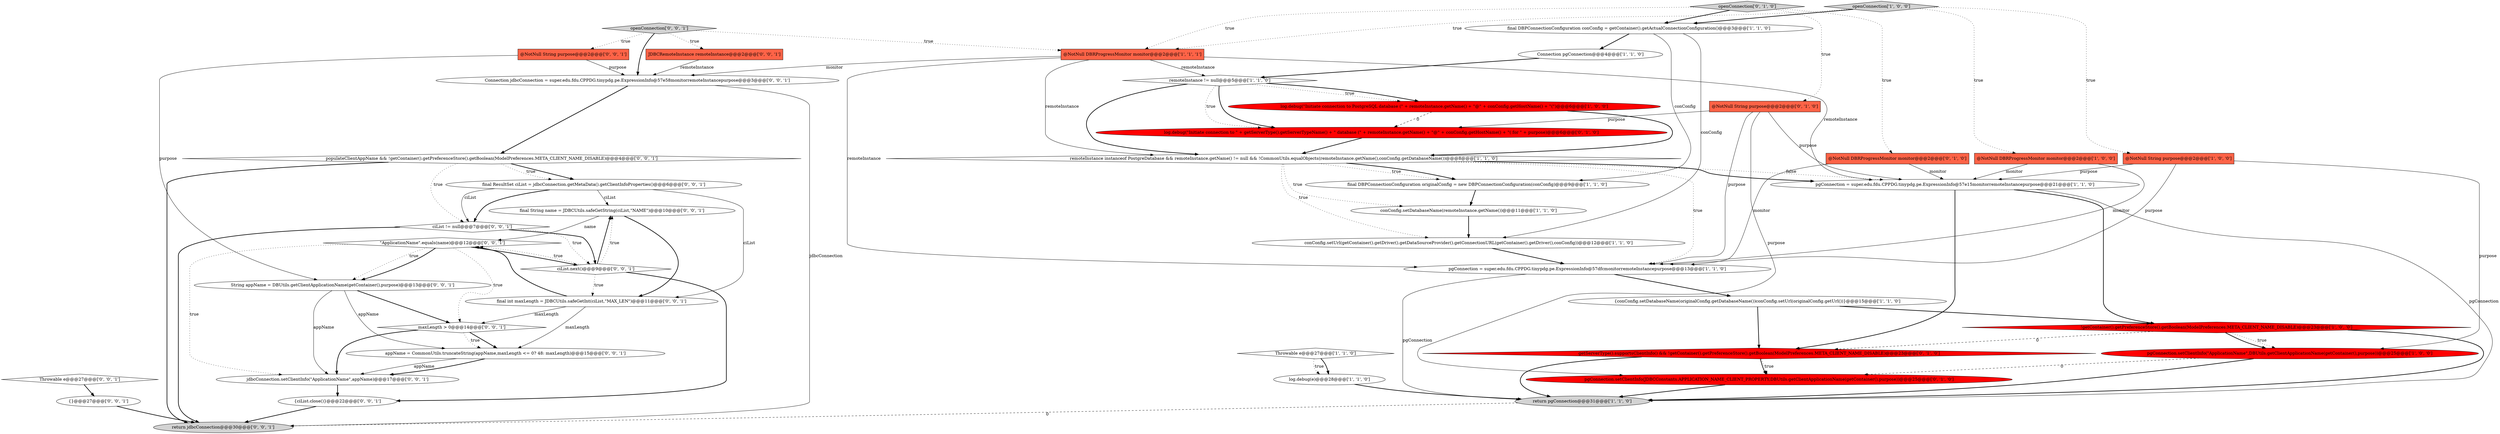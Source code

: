 digraph {
28 [style = filled, label = "Connection jdbcConnection = super.edu.fdu.CPPDG.tinypdg.pe.ExpressionInfo@57e58monitorremoteInstancepurpose@@@3@@@['0', '0', '1']", fillcolor = white, shape = ellipse image = "AAA0AAABBB3BBB"];
41 [style = filled, label = "final ResultSet ciList = jdbcConnection.getMetaData().getClientInfoProperties()@@@6@@@['0', '0', '1']", fillcolor = white, shape = ellipse image = "AAA0AAABBB3BBB"];
13 [style = filled, label = "@NotNull String purpose@@@2@@@['1', '0', '0']", fillcolor = tomato, shape = box image = "AAA0AAABBB1BBB"];
16 [style = filled, label = "Throwable e@@@27@@@['1', '1', '0']", fillcolor = white, shape = diamond image = "AAA0AAABBB1BBB"];
25 [style = filled, label = "@NotNull String purpose@@@2@@@['0', '1', '0']", fillcolor = tomato, shape = box image = "AAA0AAABBB2BBB"];
14 [style = filled, label = "pgConnection = super.edu.fdu.CPPDG.tinypdg.pe.ExpressionInfo@57dfcmonitorremoteInstancepurpose@@@13@@@['1', '1', '0']", fillcolor = white, shape = ellipse image = "AAA0AAABBB1BBB"];
40 [style = filled, label = "maxLength > 0@@@14@@@['0', '0', '1']", fillcolor = white, shape = diamond image = "AAA0AAABBB3BBB"];
43 [style = filled, label = "{}@@@27@@@['0', '0', '1']", fillcolor = white, shape = ellipse image = "AAA0AAABBB3BBB"];
12 [style = filled, label = "!getContainer().getPreferenceStore().getBoolean(ModelPreferences.META_CLIENT_NAME_DISABLE)@@@23@@@['1', '0', '0']", fillcolor = red, shape = diamond image = "AAA1AAABBB1BBB"];
29 [style = filled, label = "return jdbcConnection@@@30@@@['0', '0', '1']", fillcolor = lightgray, shape = ellipse image = "AAA0AAABBB3BBB"];
26 [style = filled, label = "openConnection['0', '0', '1']", fillcolor = lightgray, shape = diamond image = "AAA0AAABBB3BBB"];
23 [style = filled, label = "pgConnection.setClientInfo(JDBCConstants.APPLICATION_NAME_CLIENT_PROPERTY,DBUtils.getClientApplicationName(getContainer(),purpose))@@@25@@@['0', '1', '0']", fillcolor = red, shape = ellipse image = "AAA1AAABBB2BBB"];
27 [style = filled, label = "final String name = JDBCUtils.safeGetString(ciList,\"NAME\")@@@10@@@['0', '0', '1']", fillcolor = white, shape = ellipse image = "AAA0AAABBB3BBB"];
33 [style = filled, label = "ciList != null@@@7@@@['0', '0', '1']", fillcolor = white, shape = diamond image = "AAA0AAABBB3BBB"];
39 [style = filled, label = "String appName = DBUtils.getClientApplicationName(getContainer(),purpose)@@@13@@@['0', '0', '1']", fillcolor = white, shape = ellipse image = "AAA0AAABBB3BBB"];
22 [style = filled, label = "@NotNull DBRProgressMonitor monitor@@@2@@@['0', '1', '0']", fillcolor = tomato, shape = box image = "AAA0AAABBB2BBB"];
36 [style = filled, label = "\"ApplicationName\".equals(name)@@@12@@@['0', '0', '1']", fillcolor = white, shape = diamond image = "AAA0AAABBB3BBB"];
44 [style = filled, label = "jdbcConnection.setClientInfo(\"ApplicationName\",appName)@@@17@@@['0', '0', '1']", fillcolor = white, shape = ellipse image = "AAA0AAABBB3BBB"];
21 [style = filled, label = "getServerType().supportsClientInfo() && !getContainer().getPreferenceStore().getBoolean(ModelPreferences.META_CLIENT_NAME_DISABLE)@@@23@@@['0', '1', '0']", fillcolor = red, shape = diamond image = "AAA1AAABBB2BBB"];
1 [style = filled, label = "@NotNull DBRProgressMonitor monitor@@@2@@@['1', '0', '0']", fillcolor = tomato, shape = box image = "AAA0AAABBB1BBB"];
32 [style = filled, label = "JDBCRemoteInstance remoteInstance@@@2@@@['0', '0', '1']", fillcolor = tomato, shape = box image = "AAA0AAABBB3BBB"];
8 [style = filled, label = "conConfig.setDatabaseName(remoteInstance.getName())@@@11@@@['1', '1', '0']", fillcolor = white, shape = ellipse image = "AAA0AAABBB1BBB"];
4 [style = filled, label = "return pgConnection@@@31@@@['1', '1', '0']", fillcolor = lightgray, shape = ellipse image = "AAA0AAABBB1BBB"];
10 [style = filled, label = "conConfig.setUrl(getContainer().getDriver().getDataSourceProvider().getConnectionURL(getContainer().getDriver(),conConfig))@@@12@@@['1', '1', '0']", fillcolor = white, shape = ellipse image = "AAA0AAABBB1BBB"];
30 [style = filled, label = "ciList.next()@@@9@@@['0', '0', '1']", fillcolor = white, shape = diamond image = "AAA0AAABBB3BBB"];
2 [style = filled, label = "Connection pgConnection@@@4@@@['1', '1', '0']", fillcolor = white, shape = ellipse image = "AAA0AAABBB1BBB"];
7 [style = filled, label = "log.debug(e)@@@28@@@['1', '1', '0']", fillcolor = white, shape = ellipse image = "AAA0AAABBB1BBB"];
35 [style = filled, label = "{ciList.close()}@@@22@@@['0', '0', '1']", fillcolor = white, shape = ellipse image = "AAA0AAABBB3BBB"];
11 [style = filled, label = "{conConfig.setDatabaseName(originalConfig.getDatabaseName())conConfig.setUrl(originalConfig.getUrl())}@@@15@@@['1', '1', '0']", fillcolor = white, shape = ellipse image = "AAA0AAABBB1BBB"];
17 [style = filled, label = "log.debug(\"Initiate connection to PostgreSQL database (\" + remoteInstance.getName() + \"@\" + conConfig.getHostName() + \"(\")@@@6@@@['1', '0', '0']", fillcolor = red, shape = ellipse image = "AAA1AAABBB1BBB"];
5 [style = filled, label = "final DBPConnectionConfiguration conConfig = getContainer().getActualConnectionConfiguration()@@@3@@@['1', '1', '0']", fillcolor = white, shape = ellipse image = "AAA0AAABBB1BBB"];
31 [style = filled, label = "populateClientAppName && !getContainer().getPreferenceStore().getBoolean(ModelPreferences.META_CLIENT_NAME_DISABLE)@@@4@@@['0', '0', '1']", fillcolor = white, shape = diamond image = "AAA0AAABBB3BBB"];
3 [style = filled, label = "remoteInstance != null@@@5@@@['1', '1', '0']", fillcolor = white, shape = diamond image = "AAA0AAABBB1BBB"];
37 [style = filled, label = "Throwable e@@@27@@@['0', '0', '1']", fillcolor = white, shape = diamond image = "AAA0AAABBB3BBB"];
15 [style = filled, label = "pgConnection = super.edu.fdu.CPPDG.tinypdg.pe.ExpressionInfo@57e15monitorremoteInstancepurpose@@@21@@@['1', '1', '0']", fillcolor = white, shape = ellipse image = "AAA0AAABBB1BBB"];
9 [style = filled, label = "openConnection['1', '0', '0']", fillcolor = lightgray, shape = diamond image = "AAA0AAABBB1BBB"];
20 [style = filled, label = "log.debug(\"Initiate connection to \" + getServerType().getServerTypeName() + \" database (\" + remoteInstance.getName() + \"@\" + conConfig.getHostName() + \"( for \" + purpose)@@@6@@@['0', '1', '0']", fillcolor = red, shape = ellipse image = "AAA1AAABBB2BBB"];
6 [style = filled, label = "final DBPConnectionConfiguration originalConfig = new DBPConnectionConfiguration(conConfig)@@@9@@@['1', '1', '0']", fillcolor = white, shape = ellipse image = "AAA0AAABBB1BBB"];
42 [style = filled, label = "final int maxLength = JDBCUtils.safeGetInt(ciList,\"MAX_LEN\")@@@11@@@['0', '0', '1']", fillcolor = white, shape = ellipse image = "AAA0AAABBB3BBB"];
34 [style = filled, label = "@NotNull String purpose@@@2@@@['0', '0', '1']", fillcolor = tomato, shape = box image = "AAA0AAABBB3BBB"];
24 [style = filled, label = "openConnection['0', '1', '0']", fillcolor = lightgray, shape = diamond image = "AAA0AAABBB2BBB"];
0 [style = filled, label = "remoteInstance instanceof PostgreDatabase && remoteInstance.getName() != null && !CommonUtils.equalObjects(remoteInstance.getName(),conConfig.getDatabaseName())@@@8@@@['1', '1', '0']", fillcolor = white, shape = diamond image = "AAA0AAABBB1BBB"];
38 [style = filled, label = "appName = CommonUtils.truncateString(appName,maxLength <= 0? 48: maxLength)@@@15@@@['0', '0', '1']", fillcolor = white, shape = ellipse image = "AAA0AAABBB3BBB"];
19 [style = filled, label = "pgConnection.setClientInfo(\"ApplicationName\",DBUtils.getClientApplicationName(getContainer(),purpose))@@@25@@@['1', '0', '0']", fillcolor = red, shape = ellipse image = "AAA1AAABBB1BBB"];
18 [style = filled, label = "@NotNull DBRProgressMonitor monitor@@@2@@@['1', '1', '1']", fillcolor = tomato, shape = box image = "AAA0AAABBB1BBB"];
18->3 [style = solid, label="remoteInstance"];
8->10 [style = bold, label=""];
38->44 [style = bold, label=""];
24->25 [style = dotted, label="true"];
15->21 [style = bold, label=""];
44->35 [style = bold, label=""];
41->27 [style = solid, label="ciList"];
20->0 [style = bold, label=""];
16->7 [style = bold, label=""];
22->15 [style = solid, label="monitor"];
40->38 [style = bold, label=""];
39->38 [style = solid, label="appName"];
0->6 [style = dotted, label="true"];
0->15 [style = bold, label=""];
12->21 [style = dashed, label="0"];
16->7 [style = dotted, label="true"];
42->40 [style = solid, label="maxLength"];
37->43 [style = bold, label=""];
0->15 [style = dotted, label="false"];
36->39 [style = dotted, label="true"];
17->20 [style = dashed, label="0"];
19->23 [style = dashed, label="0"];
21->23 [style = dotted, label="true"];
9->5 [style = bold, label=""];
43->29 [style = bold, label=""];
1->14 [style = solid, label="monitor"];
26->28 [style = bold, label=""];
14->11 [style = bold, label=""];
5->10 [style = solid, label="conConfig"];
15->4 [style = solid, label="pgConnection"];
10->14 [style = bold, label=""];
0->10 [style = dotted, label="true"];
39->44 [style = solid, label="appName"];
30->27 [style = bold, label=""];
31->29 [style = bold, label=""];
11->12 [style = bold, label=""];
36->40 [style = dotted, label="true"];
31->33 [style = dotted, label="true"];
3->0 [style = bold, label=""];
24->5 [style = bold, label=""];
33->29 [style = bold, label=""];
0->8 [style = dotted, label="true"];
13->14 [style = solid, label="purpose"];
36->30 [style = bold, label=""];
41->33 [style = solid, label="ciList"];
12->19 [style = dotted, label="true"];
36->44 [style = dotted, label="true"];
26->32 [style = dotted, label="true"];
24->22 [style = dotted, label="true"];
9->13 [style = dotted, label="true"];
31->41 [style = bold, label=""];
33->30 [style = bold, label=""];
26->18 [style = dotted, label="true"];
0->14 [style = dotted, label="true"];
3->17 [style = dotted, label="true"];
15->12 [style = bold, label=""];
18->15 [style = solid, label="remoteInstance"];
13->15 [style = solid, label="purpose"];
5->6 [style = solid, label="conConfig"];
24->18 [style = dotted, label="true"];
21->4 [style = bold, label=""];
21->23 [style = bold, label=""];
30->42 [style = dotted, label="true"];
35->29 [style = bold, label=""];
3->20 [style = dotted, label="true"];
28->29 [style = solid, label="jdbcConnection"];
2->3 [style = bold, label=""];
11->21 [style = bold, label=""];
28->31 [style = bold, label=""];
40->38 [style = dotted, label="true"];
25->15 [style = solid, label="purpose"];
7->4 [style = bold, label=""];
18->0 [style = solid, label="remoteInstance"];
36->39 [style = bold, label=""];
30->36 [style = dotted, label="true"];
34->28 [style = solid, label="purpose"];
42->38 [style = solid, label="maxLength"];
14->4 [style = solid, label="pgConnection"];
17->0 [style = bold, label=""];
30->35 [style = bold, label=""];
1->15 [style = solid, label="monitor"];
39->40 [style = bold, label=""];
38->44 [style = solid, label="appName"];
18->28 [style = solid, label="monitor"];
9->1 [style = dotted, label="true"];
25->23 [style = solid, label="purpose"];
34->39 [style = solid, label="purpose"];
3->17 [style = bold, label=""];
13->19 [style = solid, label="purpose"];
41->33 [style = bold, label=""];
27->36 [style = solid, label="name"];
25->14 [style = solid, label="purpose"];
22->14 [style = solid, label="monitor"];
40->44 [style = bold, label=""];
25->20 [style = solid, label="purpose"];
0->6 [style = bold, label=""];
30->27 [style = dotted, label="true"];
26->34 [style = dotted, label="true"];
23->4 [style = bold, label=""];
41->42 [style = solid, label="ciList"];
42->36 [style = bold, label=""];
33->30 [style = dotted, label="true"];
27->42 [style = bold, label=""];
5->2 [style = bold, label=""];
3->20 [style = bold, label=""];
12->4 [style = bold, label=""];
6->8 [style = bold, label=""];
32->28 [style = solid, label="remoteInstance"];
9->18 [style = dotted, label="true"];
19->4 [style = bold, label=""];
4->29 [style = dashed, label="0"];
12->19 [style = bold, label=""];
31->41 [style = dotted, label="true"];
18->14 [style = solid, label="remoteInstance"];
}
